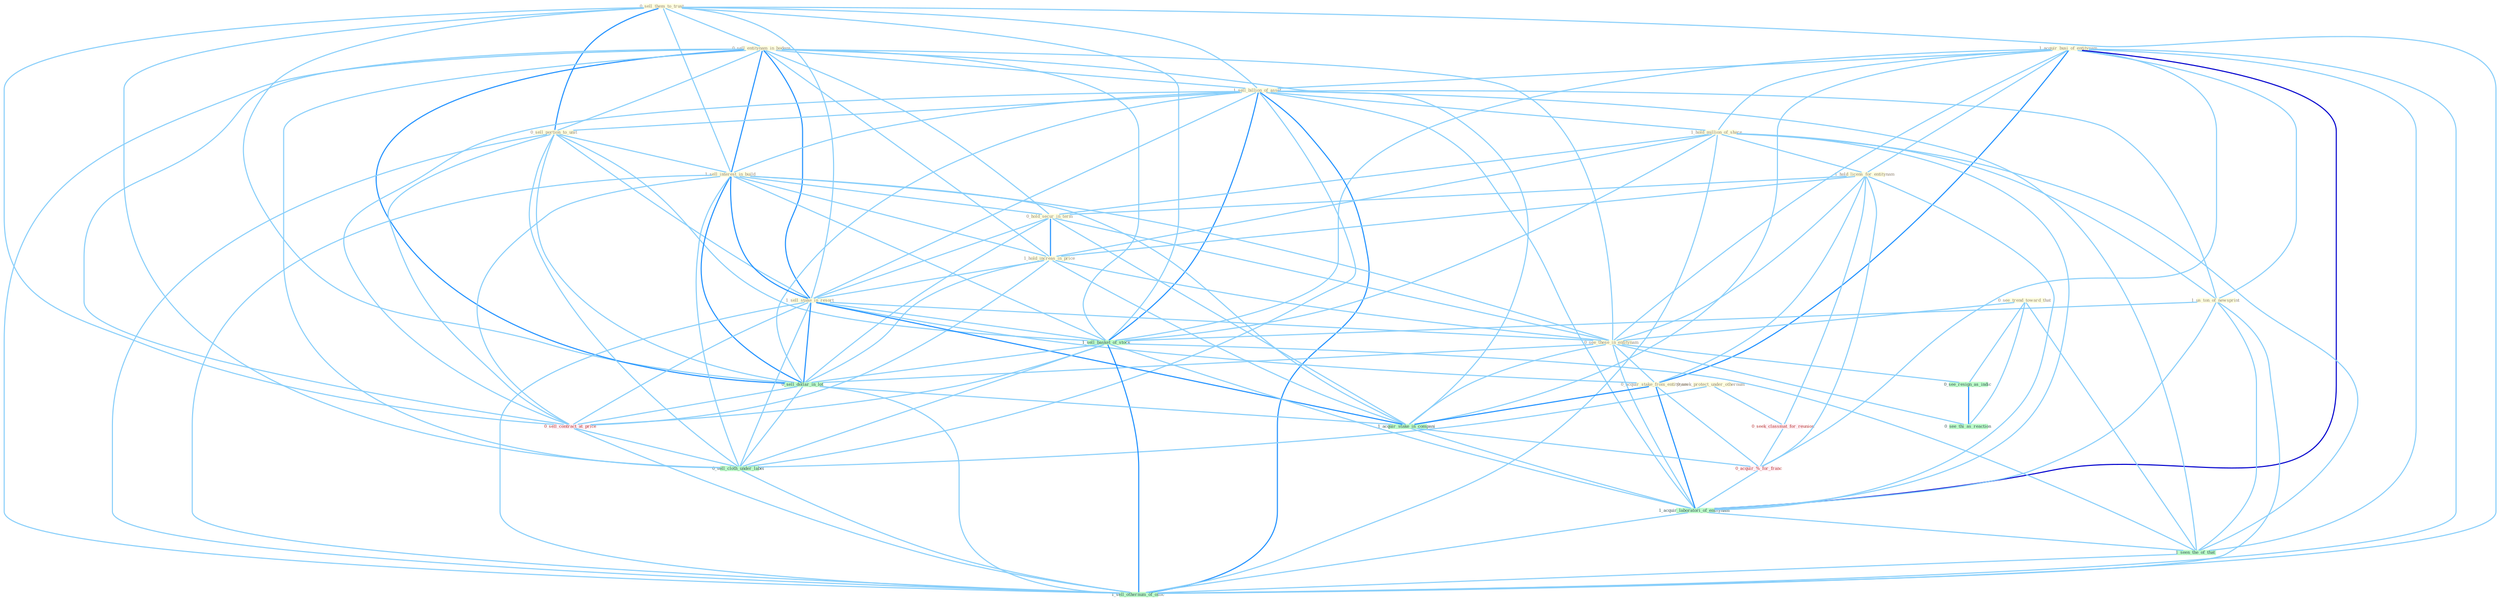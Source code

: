 Graph G{ 
    node
    [shape=polygon,style=filled,width=.5,height=.06,color="#BDFCC9",fixedsize=true,fontsize=4,
    fontcolor="#2f4f4f"];
    {node
    [color="#ffffe0", fontcolor="#8b7d6b"] "1_acquir_busi_of_entitynam " "0_sell_them_to_trust " "0_sell_entitynam_in_bodega " "1_sell_billion_of_asset " "1_hold_million_of_share " "1_hold_licens_for_entitynam " "0_sell_portion_to_unit " "1_sell_interest_in_build " "0_hold_secur_in_term " "1_hold_increas_in_price " "1_sell_stake_in_resort " "0_see_trend_toward_that " "1_us_ton_of_newsprint " "0_seek_protect_under_othernum " "0_see_these_in_entitynam " "0_acquir_stake_from_entitynam "}
{node [color="#fff0f5", fontcolor="#b22222"] "0_seek_classmat_for_reunion " "0_acquir_%_for_franc " "0_sell_contract_at_price "}
edge [color="#B0E2FF"];

	"1_acquir_busi_of_entitynam " -- "1_sell_billion_of_asset " [w="1", color="#87cefa" ];
	"1_acquir_busi_of_entitynam " -- "1_hold_million_of_share " [w="1", color="#87cefa" ];
	"1_acquir_busi_of_entitynam " -- "1_hold_licens_for_entitynam " [w="1", color="#87cefa" ];
	"1_acquir_busi_of_entitynam " -- "1_us_ton_of_newsprint " [w="1", color="#87cefa" ];
	"1_acquir_busi_of_entitynam " -- "0_see_these_in_entitynam " [w="1", color="#87cefa" ];
	"1_acquir_busi_of_entitynam " -- "0_acquir_stake_from_entitynam " [w="2", color="#1e90ff" , len=0.8];
	"1_acquir_busi_of_entitynam " -- "1_sell_basket_of_stock " [w="1", color="#87cefa" ];
	"1_acquir_busi_of_entitynam " -- "1_acquir_stake_in_compani " [w="1", color="#87cefa" ];
	"1_acquir_busi_of_entitynam " -- "0_acquir_%_for_franc " [w="1", color="#87cefa" ];
	"1_acquir_busi_of_entitynam " -- "1_acquir_laboratori_of_entitynam " [w="3", color="#0000cd" , len=0.6];
	"1_acquir_busi_of_entitynam " -- "1_seen_the_of_that " [w="1", color="#87cefa" ];
	"1_acquir_busi_of_entitynam " -- "1_sell_othernum_of_offic " [w="1", color="#87cefa" ];
	"0_sell_them_to_trust " -- "0_sell_entitynam_in_bodega " [w="1", color="#87cefa" ];
	"0_sell_them_to_trust " -- "1_sell_billion_of_asset " [w="1", color="#87cefa" ];
	"0_sell_them_to_trust " -- "0_sell_portion_to_unit " [w="2", color="#1e90ff" , len=0.8];
	"0_sell_them_to_trust " -- "1_sell_interest_in_build " [w="1", color="#87cefa" ];
	"0_sell_them_to_trust " -- "1_sell_stake_in_resort " [w="1", color="#87cefa" ];
	"0_sell_them_to_trust " -- "1_sell_basket_of_stock " [w="1", color="#87cefa" ];
	"0_sell_them_to_trust " -- "0_sell_dollar_in_lot " [w="1", color="#87cefa" ];
	"0_sell_them_to_trust " -- "0_sell_contract_at_price " [w="1", color="#87cefa" ];
	"0_sell_them_to_trust " -- "0_sell_cloth_under_label " [w="1", color="#87cefa" ];
	"0_sell_them_to_trust " -- "1_sell_othernum_of_offic " [w="1", color="#87cefa" ];
	"0_sell_entitynam_in_bodega " -- "1_sell_billion_of_asset " [w="1", color="#87cefa" ];
	"0_sell_entitynam_in_bodega " -- "0_sell_portion_to_unit " [w="1", color="#87cefa" ];
	"0_sell_entitynam_in_bodega " -- "1_sell_interest_in_build " [w="2", color="#1e90ff" , len=0.8];
	"0_sell_entitynam_in_bodega " -- "0_hold_secur_in_term " [w="1", color="#87cefa" ];
	"0_sell_entitynam_in_bodega " -- "1_hold_increas_in_price " [w="1", color="#87cefa" ];
	"0_sell_entitynam_in_bodega " -- "1_sell_stake_in_resort " [w="2", color="#1e90ff" , len=0.8];
	"0_sell_entitynam_in_bodega " -- "0_see_these_in_entitynam " [w="1", color="#87cefa" ];
	"0_sell_entitynam_in_bodega " -- "1_sell_basket_of_stock " [w="1", color="#87cefa" ];
	"0_sell_entitynam_in_bodega " -- "0_sell_dollar_in_lot " [w="2", color="#1e90ff" , len=0.8];
	"0_sell_entitynam_in_bodega " -- "1_acquir_stake_in_compani " [w="1", color="#87cefa" ];
	"0_sell_entitynam_in_bodega " -- "0_sell_contract_at_price " [w="1", color="#87cefa" ];
	"0_sell_entitynam_in_bodega " -- "0_sell_cloth_under_label " [w="1", color="#87cefa" ];
	"0_sell_entitynam_in_bodega " -- "1_sell_othernum_of_offic " [w="1", color="#87cefa" ];
	"1_sell_billion_of_asset " -- "1_hold_million_of_share " [w="1", color="#87cefa" ];
	"1_sell_billion_of_asset " -- "0_sell_portion_to_unit " [w="1", color="#87cefa" ];
	"1_sell_billion_of_asset " -- "1_sell_interest_in_build " [w="1", color="#87cefa" ];
	"1_sell_billion_of_asset " -- "1_sell_stake_in_resort " [w="1", color="#87cefa" ];
	"1_sell_billion_of_asset " -- "1_us_ton_of_newsprint " [w="1", color="#87cefa" ];
	"1_sell_billion_of_asset " -- "1_sell_basket_of_stock " [w="2", color="#1e90ff" , len=0.8];
	"1_sell_billion_of_asset " -- "0_sell_dollar_in_lot " [w="1", color="#87cefa" ];
	"1_sell_billion_of_asset " -- "0_sell_contract_at_price " [w="1", color="#87cefa" ];
	"1_sell_billion_of_asset " -- "1_acquir_laboratori_of_entitynam " [w="1", color="#87cefa" ];
	"1_sell_billion_of_asset " -- "0_sell_cloth_under_label " [w="1", color="#87cefa" ];
	"1_sell_billion_of_asset " -- "1_seen_the_of_that " [w="1", color="#87cefa" ];
	"1_sell_billion_of_asset " -- "1_sell_othernum_of_offic " [w="2", color="#1e90ff" , len=0.8];
	"1_hold_million_of_share " -- "1_hold_licens_for_entitynam " [w="1", color="#87cefa" ];
	"1_hold_million_of_share " -- "0_hold_secur_in_term " [w="1", color="#87cefa" ];
	"1_hold_million_of_share " -- "1_hold_increas_in_price " [w="1", color="#87cefa" ];
	"1_hold_million_of_share " -- "1_us_ton_of_newsprint " [w="1", color="#87cefa" ];
	"1_hold_million_of_share " -- "1_sell_basket_of_stock " [w="1", color="#87cefa" ];
	"1_hold_million_of_share " -- "1_acquir_laboratori_of_entitynam " [w="1", color="#87cefa" ];
	"1_hold_million_of_share " -- "1_seen_the_of_that " [w="1", color="#87cefa" ];
	"1_hold_million_of_share " -- "1_sell_othernum_of_offic " [w="1", color="#87cefa" ];
	"1_hold_licens_for_entitynam " -- "0_hold_secur_in_term " [w="1", color="#87cefa" ];
	"1_hold_licens_for_entitynam " -- "1_hold_increas_in_price " [w="1", color="#87cefa" ];
	"1_hold_licens_for_entitynam " -- "0_see_these_in_entitynam " [w="1", color="#87cefa" ];
	"1_hold_licens_for_entitynam " -- "0_acquir_stake_from_entitynam " [w="1", color="#87cefa" ];
	"1_hold_licens_for_entitynam " -- "0_seek_classmat_for_reunion " [w="1", color="#87cefa" ];
	"1_hold_licens_for_entitynam " -- "0_acquir_%_for_franc " [w="1", color="#87cefa" ];
	"1_hold_licens_for_entitynam " -- "1_acquir_laboratori_of_entitynam " [w="1", color="#87cefa" ];
	"0_sell_portion_to_unit " -- "1_sell_interest_in_build " [w="1", color="#87cefa" ];
	"0_sell_portion_to_unit " -- "1_sell_stake_in_resort " [w="1", color="#87cefa" ];
	"0_sell_portion_to_unit " -- "1_sell_basket_of_stock " [w="1", color="#87cefa" ];
	"0_sell_portion_to_unit " -- "0_sell_dollar_in_lot " [w="1", color="#87cefa" ];
	"0_sell_portion_to_unit " -- "0_sell_contract_at_price " [w="1", color="#87cefa" ];
	"0_sell_portion_to_unit " -- "0_sell_cloth_under_label " [w="1", color="#87cefa" ];
	"0_sell_portion_to_unit " -- "1_sell_othernum_of_offic " [w="1", color="#87cefa" ];
	"1_sell_interest_in_build " -- "0_hold_secur_in_term " [w="1", color="#87cefa" ];
	"1_sell_interest_in_build " -- "1_hold_increas_in_price " [w="1", color="#87cefa" ];
	"1_sell_interest_in_build " -- "1_sell_stake_in_resort " [w="2", color="#1e90ff" , len=0.8];
	"1_sell_interest_in_build " -- "0_see_these_in_entitynam " [w="1", color="#87cefa" ];
	"1_sell_interest_in_build " -- "1_sell_basket_of_stock " [w="1", color="#87cefa" ];
	"1_sell_interest_in_build " -- "0_sell_dollar_in_lot " [w="2", color="#1e90ff" , len=0.8];
	"1_sell_interest_in_build " -- "1_acquir_stake_in_compani " [w="1", color="#87cefa" ];
	"1_sell_interest_in_build " -- "0_sell_contract_at_price " [w="1", color="#87cefa" ];
	"1_sell_interest_in_build " -- "0_sell_cloth_under_label " [w="1", color="#87cefa" ];
	"1_sell_interest_in_build " -- "1_sell_othernum_of_offic " [w="1", color="#87cefa" ];
	"0_hold_secur_in_term " -- "1_hold_increas_in_price " [w="2", color="#1e90ff" , len=0.8];
	"0_hold_secur_in_term " -- "1_sell_stake_in_resort " [w="1", color="#87cefa" ];
	"0_hold_secur_in_term " -- "0_see_these_in_entitynam " [w="1", color="#87cefa" ];
	"0_hold_secur_in_term " -- "0_sell_dollar_in_lot " [w="1", color="#87cefa" ];
	"0_hold_secur_in_term " -- "1_acquir_stake_in_compani " [w="1", color="#87cefa" ];
	"1_hold_increas_in_price " -- "1_sell_stake_in_resort " [w="1", color="#87cefa" ];
	"1_hold_increas_in_price " -- "0_see_these_in_entitynam " [w="1", color="#87cefa" ];
	"1_hold_increas_in_price " -- "0_sell_dollar_in_lot " [w="1", color="#87cefa" ];
	"1_hold_increas_in_price " -- "1_acquir_stake_in_compani " [w="1", color="#87cefa" ];
	"1_hold_increas_in_price " -- "0_sell_contract_at_price " [w="1", color="#87cefa" ];
	"1_sell_stake_in_resort " -- "0_see_these_in_entitynam " [w="1", color="#87cefa" ];
	"1_sell_stake_in_resort " -- "0_acquir_stake_from_entitynam " [w="1", color="#87cefa" ];
	"1_sell_stake_in_resort " -- "1_sell_basket_of_stock " [w="1", color="#87cefa" ];
	"1_sell_stake_in_resort " -- "0_sell_dollar_in_lot " [w="2", color="#1e90ff" , len=0.8];
	"1_sell_stake_in_resort " -- "1_acquir_stake_in_compani " [w="2", color="#1e90ff" , len=0.8];
	"1_sell_stake_in_resort " -- "0_sell_contract_at_price " [w="1", color="#87cefa" ];
	"1_sell_stake_in_resort " -- "0_sell_cloth_under_label " [w="1", color="#87cefa" ];
	"1_sell_stake_in_resort " -- "1_sell_othernum_of_offic " [w="1", color="#87cefa" ];
	"0_see_trend_toward_that " -- "0_see_these_in_entitynam " [w="1", color="#87cefa" ];
	"0_see_trend_toward_that " -- "0_see_resign_as_indic " [w="1", color="#87cefa" ];
	"0_see_trend_toward_that " -- "1_seen_the_of_that " [w="1", color="#87cefa" ];
	"0_see_trend_toward_that " -- "0_see_thi_as_reaction " [w="1", color="#87cefa" ];
	"1_us_ton_of_newsprint " -- "1_sell_basket_of_stock " [w="1", color="#87cefa" ];
	"1_us_ton_of_newsprint " -- "1_acquir_laboratori_of_entitynam " [w="1", color="#87cefa" ];
	"1_us_ton_of_newsprint " -- "1_seen_the_of_that " [w="1", color="#87cefa" ];
	"1_us_ton_of_newsprint " -- "1_sell_othernum_of_offic " [w="1", color="#87cefa" ];
	"0_seek_protect_under_othernum " -- "0_seek_classmat_for_reunion " [w="1", color="#87cefa" ];
	"0_seek_protect_under_othernum " -- "0_sell_cloth_under_label " [w="1", color="#87cefa" ];
	"0_see_these_in_entitynam " -- "0_acquir_stake_from_entitynam " [w="1", color="#87cefa" ];
	"0_see_these_in_entitynam " -- "0_sell_dollar_in_lot " [w="1", color="#87cefa" ];
	"0_see_these_in_entitynam " -- "0_see_resign_as_indic " [w="1", color="#87cefa" ];
	"0_see_these_in_entitynam " -- "1_acquir_stake_in_compani " [w="1", color="#87cefa" ];
	"0_see_these_in_entitynam " -- "1_acquir_laboratori_of_entitynam " [w="1", color="#87cefa" ];
	"0_see_these_in_entitynam " -- "0_see_thi_as_reaction " [w="1", color="#87cefa" ];
	"0_acquir_stake_from_entitynam " -- "1_acquir_stake_in_compani " [w="2", color="#1e90ff" , len=0.8];
	"0_acquir_stake_from_entitynam " -- "0_acquir_%_for_franc " [w="1", color="#87cefa" ];
	"0_acquir_stake_from_entitynam " -- "1_acquir_laboratori_of_entitynam " [w="2", color="#1e90ff" , len=0.8];
	"0_seek_classmat_for_reunion " -- "0_acquir_%_for_franc " [w="1", color="#87cefa" ];
	"1_sell_basket_of_stock " -- "0_sell_dollar_in_lot " [w="1", color="#87cefa" ];
	"1_sell_basket_of_stock " -- "0_sell_contract_at_price " [w="1", color="#87cefa" ];
	"1_sell_basket_of_stock " -- "1_acquir_laboratori_of_entitynam " [w="1", color="#87cefa" ];
	"1_sell_basket_of_stock " -- "0_sell_cloth_under_label " [w="1", color="#87cefa" ];
	"1_sell_basket_of_stock " -- "1_seen_the_of_that " [w="1", color="#87cefa" ];
	"1_sell_basket_of_stock " -- "1_sell_othernum_of_offic " [w="2", color="#1e90ff" , len=0.8];
	"0_sell_dollar_in_lot " -- "1_acquir_stake_in_compani " [w="1", color="#87cefa" ];
	"0_sell_dollar_in_lot " -- "0_sell_contract_at_price " [w="1", color="#87cefa" ];
	"0_sell_dollar_in_lot " -- "0_sell_cloth_under_label " [w="1", color="#87cefa" ];
	"0_sell_dollar_in_lot " -- "1_sell_othernum_of_offic " [w="1", color="#87cefa" ];
	"0_see_resign_as_indic " -- "0_see_thi_as_reaction " [w="2", color="#1e90ff" , len=0.8];
	"1_acquir_stake_in_compani " -- "0_acquir_%_for_franc " [w="1", color="#87cefa" ];
	"1_acquir_stake_in_compani " -- "1_acquir_laboratori_of_entitynam " [w="1", color="#87cefa" ];
	"0_acquir_%_for_franc " -- "1_acquir_laboratori_of_entitynam " [w="1", color="#87cefa" ];
	"0_sell_contract_at_price " -- "0_sell_cloth_under_label " [w="1", color="#87cefa" ];
	"0_sell_contract_at_price " -- "1_sell_othernum_of_offic " [w="1", color="#87cefa" ];
	"1_acquir_laboratori_of_entitynam " -- "1_seen_the_of_that " [w="1", color="#87cefa" ];
	"1_acquir_laboratori_of_entitynam " -- "1_sell_othernum_of_offic " [w="1", color="#87cefa" ];
	"0_sell_cloth_under_label " -- "1_sell_othernum_of_offic " [w="1", color="#87cefa" ];
	"1_seen_the_of_that " -- "1_sell_othernum_of_offic " [w="1", color="#87cefa" ];
}